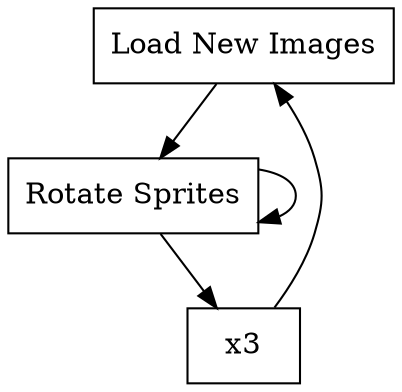 digraph OpenGL {
   node [shape=box]

   x1 [label="Load New Images"]
   x2 [label="Rotate Sprites"]
   x3 [labal="Draw Sprites"]

   x1 -> x2 -> x3;
   node [constraint=false]
   x3 -> x1
   x2 -> x2

}
